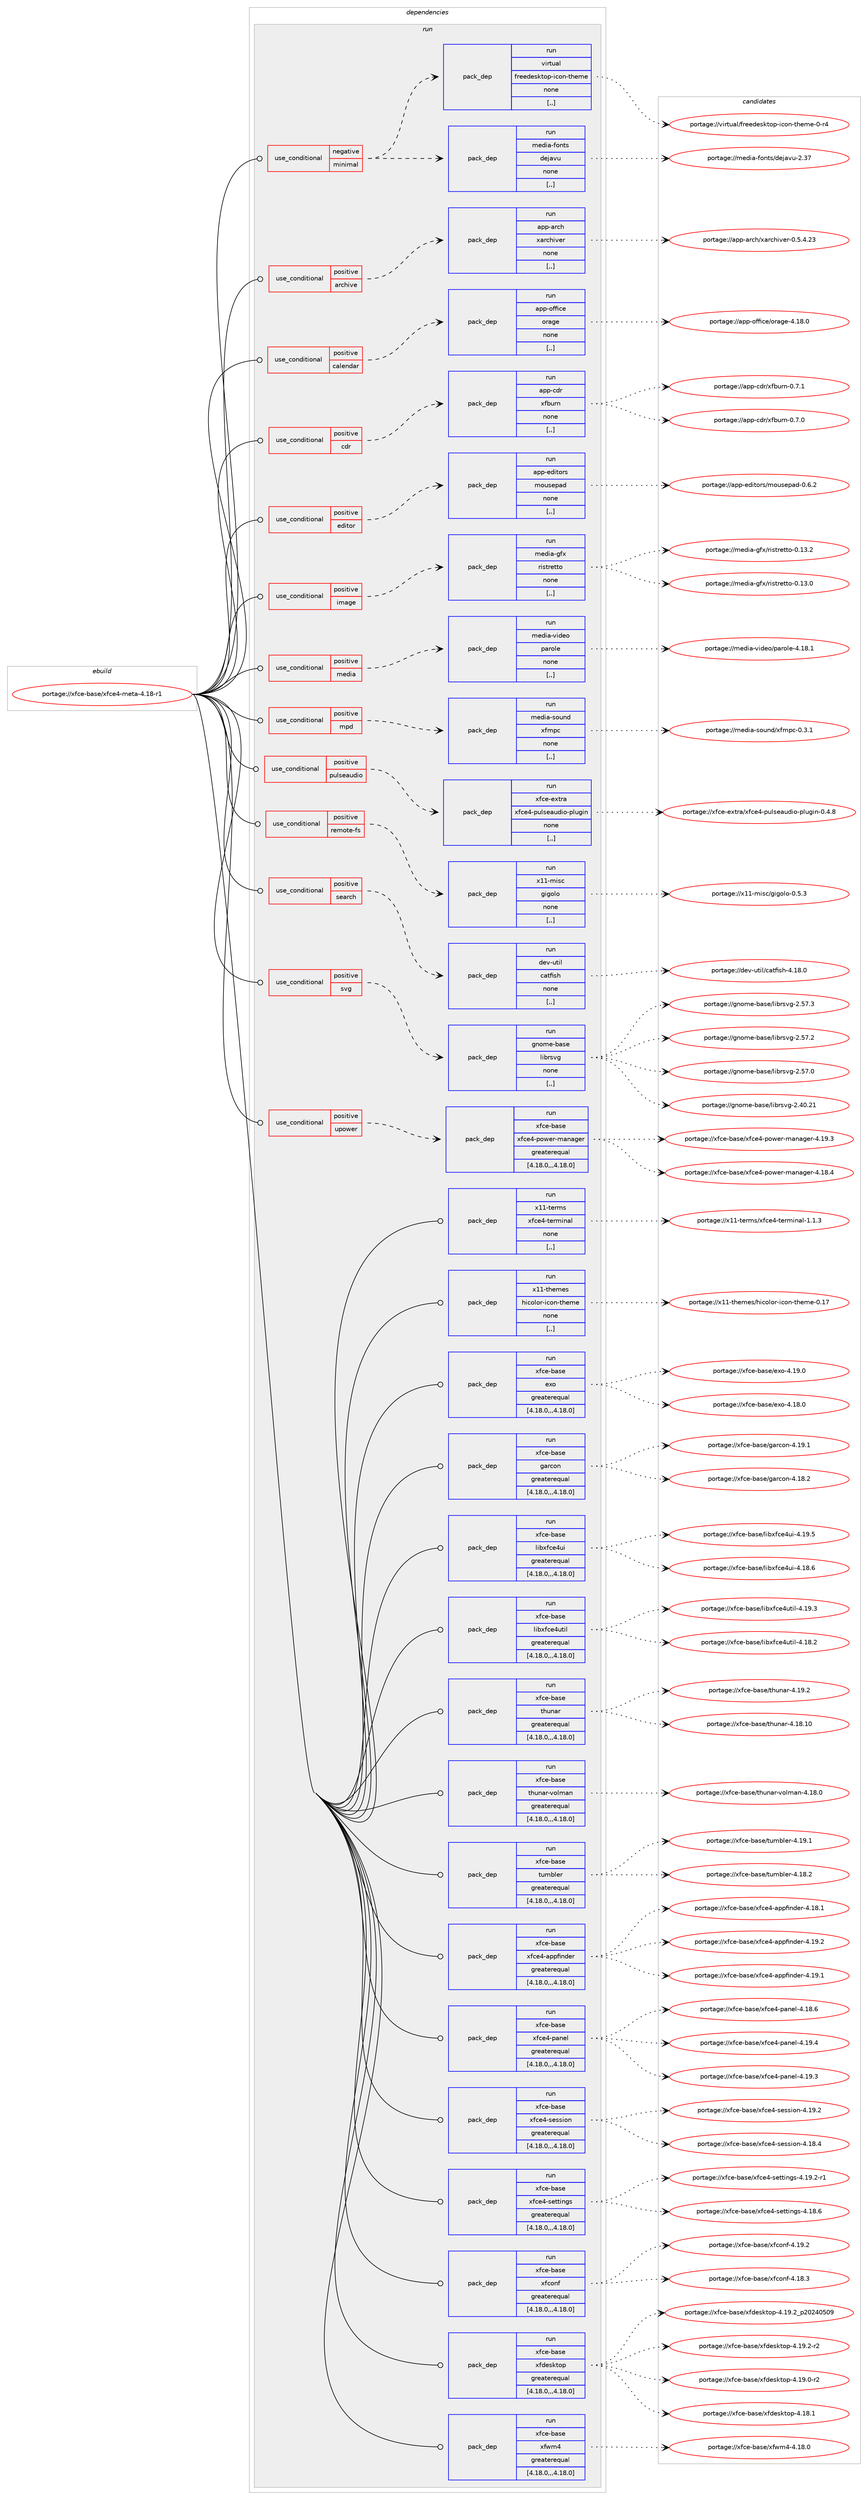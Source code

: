 digraph prolog {

# *************
# Graph options
# *************

newrank=true;
concentrate=true;
compound=true;
graph [rankdir=LR,fontname=Helvetica,fontsize=10,ranksep=1.5];#, ranksep=2.5, nodesep=0.2];
edge  [arrowhead=vee];
node  [fontname=Helvetica,fontsize=10];

# **********
# The ebuild
# **********

subgraph cluster_leftcol {
color=gray;
label=<<i>ebuild</i>>;
id [label="portage://xfce-base/xfce4-meta-4.18-r1", color=red, width=4, href="../xfce-base/xfce4-meta-4.18-r1.svg"];
}

# ****************
# The dependencies
# ****************

subgraph cluster_midcol {
color=gray;
label=<<i>dependencies</i>>;
subgraph cluster_compile {
fillcolor="#eeeeee";
style=filled;
label=<<i>compile</i>>;
}
subgraph cluster_compileandrun {
fillcolor="#eeeeee";
style=filled;
label=<<i>compile and run</i>>;
}
subgraph cluster_run {
fillcolor="#eeeeee";
style=filled;
label=<<i>run</i>>;
subgraph cond772 {
dependency4377 [label=<<TABLE BORDER="0" CELLBORDER="1" CELLSPACING="0" CELLPADDING="4"><TR><TD ROWSPAN="3" CELLPADDING="10">use_conditional</TD></TR><TR><TD>negative</TD></TR><TR><TD>minimal</TD></TR></TABLE>>, shape=none, color=red];
subgraph pack3534 {
dependency4378 [label=<<TABLE BORDER="0" CELLBORDER="1" CELLSPACING="0" CELLPADDING="4" WIDTH="220"><TR><TD ROWSPAN="6" CELLPADDING="30">pack_dep</TD></TR><TR><TD WIDTH="110">run</TD></TR><TR><TD>media-fonts</TD></TR><TR><TD>dejavu</TD></TR><TR><TD>none</TD></TR><TR><TD>[,,]</TD></TR></TABLE>>, shape=none, color=blue];
}
dependency4377:e -> dependency4378:w [weight=20,style="dashed",arrowhead="vee"];
subgraph pack3535 {
dependency4379 [label=<<TABLE BORDER="0" CELLBORDER="1" CELLSPACING="0" CELLPADDING="4" WIDTH="220"><TR><TD ROWSPAN="6" CELLPADDING="30">pack_dep</TD></TR><TR><TD WIDTH="110">run</TD></TR><TR><TD>virtual</TD></TR><TR><TD>freedesktop-icon-theme</TD></TR><TR><TD>none</TD></TR><TR><TD>[,,]</TD></TR></TABLE>>, shape=none, color=blue];
}
dependency4377:e -> dependency4379:w [weight=20,style="dashed",arrowhead="vee"];
}
id:e -> dependency4377:w [weight=20,style="solid",arrowhead="odot"];
subgraph cond773 {
dependency4380 [label=<<TABLE BORDER="0" CELLBORDER="1" CELLSPACING="0" CELLPADDING="4"><TR><TD ROWSPAN="3" CELLPADDING="10">use_conditional</TD></TR><TR><TD>positive</TD></TR><TR><TD>archive</TD></TR></TABLE>>, shape=none, color=red];
subgraph pack3536 {
dependency4381 [label=<<TABLE BORDER="0" CELLBORDER="1" CELLSPACING="0" CELLPADDING="4" WIDTH="220"><TR><TD ROWSPAN="6" CELLPADDING="30">pack_dep</TD></TR><TR><TD WIDTH="110">run</TD></TR><TR><TD>app-arch</TD></TR><TR><TD>xarchiver</TD></TR><TR><TD>none</TD></TR><TR><TD>[,,]</TD></TR></TABLE>>, shape=none, color=blue];
}
dependency4380:e -> dependency4381:w [weight=20,style="dashed",arrowhead="vee"];
}
id:e -> dependency4380:w [weight=20,style="solid",arrowhead="odot"];
subgraph cond774 {
dependency4382 [label=<<TABLE BORDER="0" CELLBORDER="1" CELLSPACING="0" CELLPADDING="4"><TR><TD ROWSPAN="3" CELLPADDING="10">use_conditional</TD></TR><TR><TD>positive</TD></TR><TR><TD>calendar</TD></TR></TABLE>>, shape=none, color=red];
subgraph pack3537 {
dependency4383 [label=<<TABLE BORDER="0" CELLBORDER="1" CELLSPACING="0" CELLPADDING="4" WIDTH="220"><TR><TD ROWSPAN="6" CELLPADDING="30">pack_dep</TD></TR><TR><TD WIDTH="110">run</TD></TR><TR><TD>app-office</TD></TR><TR><TD>orage</TD></TR><TR><TD>none</TD></TR><TR><TD>[,,]</TD></TR></TABLE>>, shape=none, color=blue];
}
dependency4382:e -> dependency4383:w [weight=20,style="dashed",arrowhead="vee"];
}
id:e -> dependency4382:w [weight=20,style="solid",arrowhead="odot"];
subgraph cond775 {
dependency4384 [label=<<TABLE BORDER="0" CELLBORDER="1" CELLSPACING="0" CELLPADDING="4"><TR><TD ROWSPAN="3" CELLPADDING="10">use_conditional</TD></TR><TR><TD>positive</TD></TR><TR><TD>cdr</TD></TR></TABLE>>, shape=none, color=red];
subgraph pack3538 {
dependency4385 [label=<<TABLE BORDER="0" CELLBORDER="1" CELLSPACING="0" CELLPADDING="4" WIDTH="220"><TR><TD ROWSPAN="6" CELLPADDING="30">pack_dep</TD></TR><TR><TD WIDTH="110">run</TD></TR><TR><TD>app-cdr</TD></TR><TR><TD>xfburn</TD></TR><TR><TD>none</TD></TR><TR><TD>[,,]</TD></TR></TABLE>>, shape=none, color=blue];
}
dependency4384:e -> dependency4385:w [weight=20,style="dashed",arrowhead="vee"];
}
id:e -> dependency4384:w [weight=20,style="solid",arrowhead="odot"];
subgraph cond776 {
dependency4386 [label=<<TABLE BORDER="0" CELLBORDER="1" CELLSPACING="0" CELLPADDING="4"><TR><TD ROWSPAN="3" CELLPADDING="10">use_conditional</TD></TR><TR><TD>positive</TD></TR><TR><TD>editor</TD></TR></TABLE>>, shape=none, color=red];
subgraph pack3539 {
dependency4387 [label=<<TABLE BORDER="0" CELLBORDER="1" CELLSPACING="0" CELLPADDING="4" WIDTH="220"><TR><TD ROWSPAN="6" CELLPADDING="30">pack_dep</TD></TR><TR><TD WIDTH="110">run</TD></TR><TR><TD>app-editors</TD></TR><TR><TD>mousepad</TD></TR><TR><TD>none</TD></TR><TR><TD>[,,]</TD></TR></TABLE>>, shape=none, color=blue];
}
dependency4386:e -> dependency4387:w [weight=20,style="dashed",arrowhead="vee"];
}
id:e -> dependency4386:w [weight=20,style="solid",arrowhead="odot"];
subgraph cond777 {
dependency4388 [label=<<TABLE BORDER="0" CELLBORDER="1" CELLSPACING="0" CELLPADDING="4"><TR><TD ROWSPAN="3" CELLPADDING="10">use_conditional</TD></TR><TR><TD>positive</TD></TR><TR><TD>image</TD></TR></TABLE>>, shape=none, color=red];
subgraph pack3540 {
dependency4389 [label=<<TABLE BORDER="0" CELLBORDER="1" CELLSPACING="0" CELLPADDING="4" WIDTH="220"><TR><TD ROWSPAN="6" CELLPADDING="30">pack_dep</TD></TR><TR><TD WIDTH="110">run</TD></TR><TR><TD>media-gfx</TD></TR><TR><TD>ristretto</TD></TR><TR><TD>none</TD></TR><TR><TD>[,,]</TD></TR></TABLE>>, shape=none, color=blue];
}
dependency4388:e -> dependency4389:w [weight=20,style="dashed",arrowhead="vee"];
}
id:e -> dependency4388:w [weight=20,style="solid",arrowhead="odot"];
subgraph cond778 {
dependency4390 [label=<<TABLE BORDER="0" CELLBORDER="1" CELLSPACING="0" CELLPADDING="4"><TR><TD ROWSPAN="3" CELLPADDING="10">use_conditional</TD></TR><TR><TD>positive</TD></TR><TR><TD>media</TD></TR></TABLE>>, shape=none, color=red];
subgraph pack3541 {
dependency4391 [label=<<TABLE BORDER="0" CELLBORDER="1" CELLSPACING="0" CELLPADDING="4" WIDTH="220"><TR><TD ROWSPAN="6" CELLPADDING="30">pack_dep</TD></TR><TR><TD WIDTH="110">run</TD></TR><TR><TD>media-video</TD></TR><TR><TD>parole</TD></TR><TR><TD>none</TD></TR><TR><TD>[,,]</TD></TR></TABLE>>, shape=none, color=blue];
}
dependency4390:e -> dependency4391:w [weight=20,style="dashed",arrowhead="vee"];
}
id:e -> dependency4390:w [weight=20,style="solid",arrowhead="odot"];
subgraph cond779 {
dependency4392 [label=<<TABLE BORDER="0" CELLBORDER="1" CELLSPACING="0" CELLPADDING="4"><TR><TD ROWSPAN="3" CELLPADDING="10">use_conditional</TD></TR><TR><TD>positive</TD></TR><TR><TD>mpd</TD></TR></TABLE>>, shape=none, color=red];
subgraph pack3542 {
dependency4393 [label=<<TABLE BORDER="0" CELLBORDER="1" CELLSPACING="0" CELLPADDING="4" WIDTH="220"><TR><TD ROWSPAN="6" CELLPADDING="30">pack_dep</TD></TR><TR><TD WIDTH="110">run</TD></TR><TR><TD>media-sound</TD></TR><TR><TD>xfmpc</TD></TR><TR><TD>none</TD></TR><TR><TD>[,,]</TD></TR></TABLE>>, shape=none, color=blue];
}
dependency4392:e -> dependency4393:w [weight=20,style="dashed",arrowhead="vee"];
}
id:e -> dependency4392:w [weight=20,style="solid",arrowhead="odot"];
subgraph cond780 {
dependency4394 [label=<<TABLE BORDER="0" CELLBORDER="1" CELLSPACING="0" CELLPADDING="4"><TR><TD ROWSPAN="3" CELLPADDING="10">use_conditional</TD></TR><TR><TD>positive</TD></TR><TR><TD>pulseaudio</TD></TR></TABLE>>, shape=none, color=red];
subgraph pack3543 {
dependency4395 [label=<<TABLE BORDER="0" CELLBORDER="1" CELLSPACING="0" CELLPADDING="4" WIDTH="220"><TR><TD ROWSPAN="6" CELLPADDING="30">pack_dep</TD></TR><TR><TD WIDTH="110">run</TD></TR><TR><TD>xfce-extra</TD></TR><TR><TD>xfce4-pulseaudio-plugin</TD></TR><TR><TD>none</TD></TR><TR><TD>[,,]</TD></TR></TABLE>>, shape=none, color=blue];
}
dependency4394:e -> dependency4395:w [weight=20,style="dashed",arrowhead="vee"];
}
id:e -> dependency4394:w [weight=20,style="solid",arrowhead="odot"];
subgraph cond781 {
dependency4396 [label=<<TABLE BORDER="0" CELLBORDER="1" CELLSPACING="0" CELLPADDING="4"><TR><TD ROWSPAN="3" CELLPADDING="10">use_conditional</TD></TR><TR><TD>positive</TD></TR><TR><TD>remote-fs</TD></TR></TABLE>>, shape=none, color=red];
subgraph pack3544 {
dependency4397 [label=<<TABLE BORDER="0" CELLBORDER="1" CELLSPACING="0" CELLPADDING="4" WIDTH="220"><TR><TD ROWSPAN="6" CELLPADDING="30">pack_dep</TD></TR><TR><TD WIDTH="110">run</TD></TR><TR><TD>x11-misc</TD></TR><TR><TD>gigolo</TD></TR><TR><TD>none</TD></TR><TR><TD>[,,]</TD></TR></TABLE>>, shape=none, color=blue];
}
dependency4396:e -> dependency4397:w [weight=20,style="dashed",arrowhead="vee"];
}
id:e -> dependency4396:w [weight=20,style="solid",arrowhead="odot"];
subgraph cond782 {
dependency4398 [label=<<TABLE BORDER="0" CELLBORDER="1" CELLSPACING="0" CELLPADDING="4"><TR><TD ROWSPAN="3" CELLPADDING="10">use_conditional</TD></TR><TR><TD>positive</TD></TR><TR><TD>search</TD></TR></TABLE>>, shape=none, color=red];
subgraph pack3545 {
dependency4399 [label=<<TABLE BORDER="0" CELLBORDER="1" CELLSPACING="0" CELLPADDING="4" WIDTH="220"><TR><TD ROWSPAN="6" CELLPADDING="30">pack_dep</TD></TR><TR><TD WIDTH="110">run</TD></TR><TR><TD>dev-util</TD></TR><TR><TD>catfish</TD></TR><TR><TD>none</TD></TR><TR><TD>[,,]</TD></TR></TABLE>>, shape=none, color=blue];
}
dependency4398:e -> dependency4399:w [weight=20,style="dashed",arrowhead="vee"];
}
id:e -> dependency4398:w [weight=20,style="solid",arrowhead="odot"];
subgraph cond783 {
dependency4400 [label=<<TABLE BORDER="0" CELLBORDER="1" CELLSPACING="0" CELLPADDING="4"><TR><TD ROWSPAN="3" CELLPADDING="10">use_conditional</TD></TR><TR><TD>positive</TD></TR><TR><TD>svg</TD></TR></TABLE>>, shape=none, color=red];
subgraph pack3546 {
dependency4401 [label=<<TABLE BORDER="0" CELLBORDER="1" CELLSPACING="0" CELLPADDING="4" WIDTH="220"><TR><TD ROWSPAN="6" CELLPADDING="30">pack_dep</TD></TR><TR><TD WIDTH="110">run</TD></TR><TR><TD>gnome-base</TD></TR><TR><TD>librsvg</TD></TR><TR><TD>none</TD></TR><TR><TD>[,,]</TD></TR></TABLE>>, shape=none, color=blue];
}
dependency4400:e -> dependency4401:w [weight=20,style="dashed",arrowhead="vee"];
}
id:e -> dependency4400:w [weight=20,style="solid",arrowhead="odot"];
subgraph cond784 {
dependency4402 [label=<<TABLE BORDER="0" CELLBORDER="1" CELLSPACING="0" CELLPADDING="4"><TR><TD ROWSPAN="3" CELLPADDING="10">use_conditional</TD></TR><TR><TD>positive</TD></TR><TR><TD>upower</TD></TR></TABLE>>, shape=none, color=red];
subgraph pack3547 {
dependency4403 [label=<<TABLE BORDER="0" CELLBORDER="1" CELLSPACING="0" CELLPADDING="4" WIDTH="220"><TR><TD ROWSPAN="6" CELLPADDING="30">pack_dep</TD></TR><TR><TD WIDTH="110">run</TD></TR><TR><TD>xfce-base</TD></TR><TR><TD>xfce4-power-manager</TD></TR><TR><TD>greaterequal</TD></TR><TR><TD>[4.18.0,,,4.18.0]</TD></TR></TABLE>>, shape=none, color=blue];
}
dependency4402:e -> dependency4403:w [weight=20,style="dashed",arrowhead="vee"];
}
id:e -> dependency4402:w [weight=20,style="solid",arrowhead="odot"];
subgraph pack3548 {
dependency4404 [label=<<TABLE BORDER="0" CELLBORDER="1" CELLSPACING="0" CELLPADDING="4" WIDTH="220"><TR><TD ROWSPAN="6" CELLPADDING="30">pack_dep</TD></TR><TR><TD WIDTH="110">run</TD></TR><TR><TD>x11-terms</TD></TR><TR><TD>xfce4-terminal</TD></TR><TR><TD>none</TD></TR><TR><TD>[,,]</TD></TR></TABLE>>, shape=none, color=blue];
}
id:e -> dependency4404:w [weight=20,style="solid",arrowhead="odot"];
subgraph pack3549 {
dependency4405 [label=<<TABLE BORDER="0" CELLBORDER="1" CELLSPACING="0" CELLPADDING="4" WIDTH="220"><TR><TD ROWSPAN="6" CELLPADDING="30">pack_dep</TD></TR><TR><TD WIDTH="110">run</TD></TR><TR><TD>x11-themes</TD></TR><TR><TD>hicolor-icon-theme</TD></TR><TR><TD>none</TD></TR><TR><TD>[,,]</TD></TR></TABLE>>, shape=none, color=blue];
}
id:e -> dependency4405:w [weight=20,style="solid",arrowhead="odot"];
subgraph pack3550 {
dependency4406 [label=<<TABLE BORDER="0" CELLBORDER="1" CELLSPACING="0" CELLPADDING="4" WIDTH="220"><TR><TD ROWSPAN="6" CELLPADDING="30">pack_dep</TD></TR><TR><TD WIDTH="110">run</TD></TR><TR><TD>xfce-base</TD></TR><TR><TD>exo</TD></TR><TR><TD>greaterequal</TD></TR><TR><TD>[4.18.0,,,4.18.0]</TD></TR></TABLE>>, shape=none, color=blue];
}
id:e -> dependency4406:w [weight=20,style="solid",arrowhead="odot"];
subgraph pack3551 {
dependency4407 [label=<<TABLE BORDER="0" CELLBORDER="1" CELLSPACING="0" CELLPADDING="4" WIDTH="220"><TR><TD ROWSPAN="6" CELLPADDING="30">pack_dep</TD></TR><TR><TD WIDTH="110">run</TD></TR><TR><TD>xfce-base</TD></TR><TR><TD>garcon</TD></TR><TR><TD>greaterequal</TD></TR><TR><TD>[4.18.0,,,4.18.0]</TD></TR></TABLE>>, shape=none, color=blue];
}
id:e -> dependency4407:w [weight=20,style="solid",arrowhead="odot"];
subgraph pack3552 {
dependency4408 [label=<<TABLE BORDER="0" CELLBORDER="1" CELLSPACING="0" CELLPADDING="4" WIDTH="220"><TR><TD ROWSPAN="6" CELLPADDING="30">pack_dep</TD></TR><TR><TD WIDTH="110">run</TD></TR><TR><TD>xfce-base</TD></TR><TR><TD>libxfce4ui</TD></TR><TR><TD>greaterequal</TD></TR><TR><TD>[4.18.0,,,4.18.0]</TD></TR></TABLE>>, shape=none, color=blue];
}
id:e -> dependency4408:w [weight=20,style="solid",arrowhead="odot"];
subgraph pack3553 {
dependency4409 [label=<<TABLE BORDER="0" CELLBORDER="1" CELLSPACING="0" CELLPADDING="4" WIDTH="220"><TR><TD ROWSPAN="6" CELLPADDING="30">pack_dep</TD></TR><TR><TD WIDTH="110">run</TD></TR><TR><TD>xfce-base</TD></TR><TR><TD>libxfce4util</TD></TR><TR><TD>greaterequal</TD></TR><TR><TD>[4.18.0,,,4.18.0]</TD></TR></TABLE>>, shape=none, color=blue];
}
id:e -> dependency4409:w [weight=20,style="solid",arrowhead="odot"];
subgraph pack3554 {
dependency4410 [label=<<TABLE BORDER="0" CELLBORDER="1" CELLSPACING="0" CELLPADDING="4" WIDTH="220"><TR><TD ROWSPAN="6" CELLPADDING="30">pack_dep</TD></TR><TR><TD WIDTH="110">run</TD></TR><TR><TD>xfce-base</TD></TR><TR><TD>thunar</TD></TR><TR><TD>greaterequal</TD></TR><TR><TD>[4.18.0,,,4.18.0]</TD></TR></TABLE>>, shape=none, color=blue];
}
id:e -> dependency4410:w [weight=20,style="solid",arrowhead="odot"];
subgraph pack3555 {
dependency4411 [label=<<TABLE BORDER="0" CELLBORDER="1" CELLSPACING="0" CELLPADDING="4" WIDTH="220"><TR><TD ROWSPAN="6" CELLPADDING="30">pack_dep</TD></TR><TR><TD WIDTH="110">run</TD></TR><TR><TD>xfce-base</TD></TR><TR><TD>thunar-volman</TD></TR><TR><TD>greaterequal</TD></TR><TR><TD>[4.18.0,,,4.18.0]</TD></TR></TABLE>>, shape=none, color=blue];
}
id:e -> dependency4411:w [weight=20,style="solid",arrowhead="odot"];
subgraph pack3556 {
dependency4412 [label=<<TABLE BORDER="0" CELLBORDER="1" CELLSPACING="0" CELLPADDING="4" WIDTH="220"><TR><TD ROWSPAN="6" CELLPADDING="30">pack_dep</TD></TR><TR><TD WIDTH="110">run</TD></TR><TR><TD>xfce-base</TD></TR><TR><TD>tumbler</TD></TR><TR><TD>greaterequal</TD></TR><TR><TD>[4.18.0,,,4.18.0]</TD></TR></TABLE>>, shape=none, color=blue];
}
id:e -> dependency4412:w [weight=20,style="solid",arrowhead="odot"];
subgraph pack3557 {
dependency4413 [label=<<TABLE BORDER="0" CELLBORDER="1" CELLSPACING="0" CELLPADDING="4" WIDTH="220"><TR><TD ROWSPAN="6" CELLPADDING="30">pack_dep</TD></TR><TR><TD WIDTH="110">run</TD></TR><TR><TD>xfce-base</TD></TR><TR><TD>xfce4-appfinder</TD></TR><TR><TD>greaterequal</TD></TR><TR><TD>[4.18.0,,,4.18.0]</TD></TR></TABLE>>, shape=none, color=blue];
}
id:e -> dependency4413:w [weight=20,style="solid",arrowhead="odot"];
subgraph pack3558 {
dependency4414 [label=<<TABLE BORDER="0" CELLBORDER="1" CELLSPACING="0" CELLPADDING="4" WIDTH="220"><TR><TD ROWSPAN="6" CELLPADDING="30">pack_dep</TD></TR><TR><TD WIDTH="110">run</TD></TR><TR><TD>xfce-base</TD></TR><TR><TD>xfce4-panel</TD></TR><TR><TD>greaterequal</TD></TR><TR><TD>[4.18.0,,,4.18.0]</TD></TR></TABLE>>, shape=none, color=blue];
}
id:e -> dependency4414:w [weight=20,style="solid",arrowhead="odot"];
subgraph pack3559 {
dependency4415 [label=<<TABLE BORDER="0" CELLBORDER="1" CELLSPACING="0" CELLPADDING="4" WIDTH="220"><TR><TD ROWSPAN="6" CELLPADDING="30">pack_dep</TD></TR><TR><TD WIDTH="110">run</TD></TR><TR><TD>xfce-base</TD></TR><TR><TD>xfce4-session</TD></TR><TR><TD>greaterequal</TD></TR><TR><TD>[4.18.0,,,4.18.0]</TD></TR></TABLE>>, shape=none, color=blue];
}
id:e -> dependency4415:w [weight=20,style="solid",arrowhead="odot"];
subgraph pack3560 {
dependency4416 [label=<<TABLE BORDER="0" CELLBORDER="1" CELLSPACING="0" CELLPADDING="4" WIDTH="220"><TR><TD ROWSPAN="6" CELLPADDING="30">pack_dep</TD></TR><TR><TD WIDTH="110">run</TD></TR><TR><TD>xfce-base</TD></TR><TR><TD>xfce4-settings</TD></TR><TR><TD>greaterequal</TD></TR><TR><TD>[4.18.0,,,4.18.0]</TD></TR></TABLE>>, shape=none, color=blue];
}
id:e -> dependency4416:w [weight=20,style="solid",arrowhead="odot"];
subgraph pack3561 {
dependency4417 [label=<<TABLE BORDER="0" CELLBORDER="1" CELLSPACING="0" CELLPADDING="4" WIDTH="220"><TR><TD ROWSPAN="6" CELLPADDING="30">pack_dep</TD></TR><TR><TD WIDTH="110">run</TD></TR><TR><TD>xfce-base</TD></TR><TR><TD>xfconf</TD></TR><TR><TD>greaterequal</TD></TR><TR><TD>[4.18.0,,,4.18.0]</TD></TR></TABLE>>, shape=none, color=blue];
}
id:e -> dependency4417:w [weight=20,style="solid",arrowhead="odot"];
subgraph pack3562 {
dependency4418 [label=<<TABLE BORDER="0" CELLBORDER="1" CELLSPACING="0" CELLPADDING="4" WIDTH="220"><TR><TD ROWSPAN="6" CELLPADDING="30">pack_dep</TD></TR><TR><TD WIDTH="110">run</TD></TR><TR><TD>xfce-base</TD></TR><TR><TD>xfdesktop</TD></TR><TR><TD>greaterequal</TD></TR><TR><TD>[4.18.0,,,4.18.0]</TD></TR></TABLE>>, shape=none, color=blue];
}
id:e -> dependency4418:w [weight=20,style="solid",arrowhead="odot"];
subgraph pack3563 {
dependency4419 [label=<<TABLE BORDER="0" CELLBORDER="1" CELLSPACING="0" CELLPADDING="4" WIDTH="220"><TR><TD ROWSPAN="6" CELLPADDING="30">pack_dep</TD></TR><TR><TD WIDTH="110">run</TD></TR><TR><TD>xfce-base</TD></TR><TR><TD>xfwm4</TD></TR><TR><TD>greaterequal</TD></TR><TR><TD>[4.18.0,,,4.18.0]</TD></TR></TABLE>>, shape=none, color=blue];
}
id:e -> dependency4419:w [weight=20,style="solid",arrowhead="odot"];
}
}

# **************
# The candidates
# **************

subgraph cluster_choices {
rank=same;
color=gray;
label=<<i>candidates</i>>;

subgraph choice3534 {
color=black;
nodesep=1;
choice109101100105974510211111011611547100101106971181174550465155 [label="portage://media-fonts/dejavu-2.37", color=red, width=4,href="../media-fonts/dejavu-2.37.svg"];
dependency4378:e -> choice109101100105974510211111011611547100101106971181174550465155:w [style=dotted,weight="100"];
}
subgraph choice3535 {
color=black;
nodesep=1;
choice118105114116117971084710211410110110010111510711611111245105991111104511610410110910145484511452 [label="portage://virtual/freedesktop-icon-theme-0-r4", color=red, width=4,href="../virtual/freedesktop-icon-theme-0-r4.svg"];
dependency4379:e -> choice118105114116117971084710211410110110010111510711611111245105991111104511610410110910145484511452:w [style=dotted,weight="100"];
}
subgraph choice3536 {
color=black;
nodesep=1;
choice97112112459711499104471209711499104105118101114454846534652465051 [label="portage://app-arch/xarchiver-0.5.4.23", color=red, width=4,href="../app-arch/xarchiver-0.5.4.23.svg"];
dependency4381:e -> choice97112112459711499104471209711499104105118101114454846534652465051:w [style=dotted,weight="100"];
}
subgraph choice3537 {
color=black;
nodesep=1;
choice971121124511110210210599101471111149710310145524649564648 [label="portage://app-office/orage-4.18.0", color=red, width=4,href="../app-office/orage-4.18.0.svg"];
dependency4383:e -> choice971121124511110210210599101471111149710310145524649564648:w [style=dotted,weight="100"];
}
subgraph choice3538 {
color=black;
nodesep=1;
choice9711211245991001144712010298117114110454846554649 [label="portage://app-cdr/xfburn-0.7.1", color=red, width=4,href="../app-cdr/xfburn-0.7.1.svg"];
choice9711211245991001144712010298117114110454846554648 [label="portage://app-cdr/xfburn-0.7.0", color=red, width=4,href="../app-cdr/xfburn-0.7.0.svg"];
dependency4385:e -> choice9711211245991001144712010298117114110454846554649:w [style=dotted,weight="100"];
dependency4385:e -> choice9711211245991001144712010298117114110454846554648:w [style=dotted,weight="100"];
}
subgraph choice3539 {
color=black;
nodesep=1;
choice97112112451011001051161111141154710911111711510111297100454846544650 [label="portage://app-editors/mousepad-0.6.2", color=red, width=4,href="../app-editors/mousepad-0.6.2.svg"];
dependency4387:e -> choice97112112451011001051161111141154710911111711510111297100454846544650:w [style=dotted,weight="100"];
}
subgraph choice3540 {
color=black;
nodesep=1;
choice10910110010597451031021204711410511511611410111611611145484649514650 [label="portage://media-gfx/ristretto-0.13.2", color=red, width=4,href="../media-gfx/ristretto-0.13.2.svg"];
choice10910110010597451031021204711410511511611410111611611145484649514648 [label="portage://media-gfx/ristretto-0.13.0", color=red, width=4,href="../media-gfx/ristretto-0.13.0.svg"];
dependency4389:e -> choice10910110010597451031021204711410511511611410111611611145484649514650:w [style=dotted,weight="100"];
dependency4389:e -> choice10910110010597451031021204711410511511611410111611611145484649514648:w [style=dotted,weight="100"];
}
subgraph choice3541 {
color=black;
nodesep=1;
choice1091011001059745118105100101111471129711411110810145524649564649 [label="portage://media-video/parole-4.18.1", color=red, width=4,href="../media-video/parole-4.18.1.svg"];
dependency4391:e -> choice1091011001059745118105100101111471129711411110810145524649564649:w [style=dotted,weight="100"];
}
subgraph choice3542 {
color=black;
nodesep=1;
choice10910110010597451151111171101004712010210911299454846514649 [label="portage://media-sound/xfmpc-0.3.1", color=red, width=4,href="../media-sound/xfmpc-0.3.1.svg"];
dependency4393:e -> choice10910110010597451151111171101004712010210911299454846514649:w [style=dotted,weight="100"];
}
subgraph choice3543 {
color=black;
nodesep=1;
choice120102991014510112011611497471201029910152451121171081151019711710010511145112108117103105110454846524656 [label="portage://xfce-extra/xfce4-pulseaudio-plugin-0.4.8", color=red, width=4,href="../xfce-extra/xfce4-pulseaudio-plugin-0.4.8.svg"];
dependency4395:e -> choice120102991014510112011611497471201029910152451121171081151019711710010511145112108117103105110454846524656:w [style=dotted,weight="100"];
}
subgraph choice3544 {
color=black;
nodesep=1;
choice1204949451091051159947103105103111108111454846534651 [label="portage://x11-misc/gigolo-0.5.3", color=red, width=4,href="../x11-misc/gigolo-0.5.3.svg"];
dependency4397:e -> choice1204949451091051159947103105103111108111454846534651:w [style=dotted,weight="100"];
}
subgraph choice3545 {
color=black;
nodesep=1;
choice1001011184511711610510847999711610210511510445524649564648 [label="portage://dev-util/catfish-4.18.0", color=red, width=4,href="../dev-util/catfish-4.18.0.svg"];
dependency4399:e -> choice1001011184511711610510847999711610210511510445524649564648:w [style=dotted,weight="100"];
}
subgraph choice3546 {
color=black;
nodesep=1;
choice103110111109101459897115101471081059811411511810345504653554651 [label="portage://gnome-base/librsvg-2.57.3", color=red, width=4,href="../gnome-base/librsvg-2.57.3.svg"];
choice103110111109101459897115101471081059811411511810345504653554650 [label="portage://gnome-base/librsvg-2.57.2", color=red, width=4,href="../gnome-base/librsvg-2.57.2.svg"];
choice103110111109101459897115101471081059811411511810345504653554648 [label="portage://gnome-base/librsvg-2.57.0", color=red, width=4,href="../gnome-base/librsvg-2.57.0.svg"];
choice10311011110910145989711510147108105981141151181034550465248465049 [label="portage://gnome-base/librsvg-2.40.21", color=red, width=4,href="../gnome-base/librsvg-2.40.21.svg"];
dependency4401:e -> choice103110111109101459897115101471081059811411511810345504653554651:w [style=dotted,weight="100"];
dependency4401:e -> choice103110111109101459897115101471081059811411511810345504653554650:w [style=dotted,weight="100"];
dependency4401:e -> choice103110111109101459897115101471081059811411511810345504653554648:w [style=dotted,weight="100"];
dependency4401:e -> choice10311011110910145989711510147108105981141151181034550465248465049:w [style=dotted,weight="100"];
}
subgraph choice3547 {
color=black;
nodesep=1;
choice120102991014598971151014712010299101524511211111910111445109971109710310111445524649574651 [label="portage://xfce-base/xfce4-power-manager-4.19.3", color=red, width=4,href="../xfce-base/xfce4-power-manager-4.19.3.svg"];
choice120102991014598971151014712010299101524511211111910111445109971109710310111445524649564652 [label="portage://xfce-base/xfce4-power-manager-4.18.4", color=red, width=4,href="../xfce-base/xfce4-power-manager-4.18.4.svg"];
dependency4403:e -> choice120102991014598971151014712010299101524511211111910111445109971109710310111445524649574651:w [style=dotted,weight="100"];
dependency4403:e -> choice120102991014598971151014712010299101524511211111910111445109971109710310111445524649564652:w [style=dotted,weight="100"];
}
subgraph choice3548 {
color=black;
nodesep=1;
choice1204949451161011141091154712010299101524511610111410910511097108454946494651 [label="portage://x11-terms/xfce4-terminal-1.1.3", color=red, width=4,href="../x11-terms/xfce4-terminal-1.1.3.svg"];
dependency4404:e -> choice1204949451161011141091154712010299101524511610111410910511097108454946494651:w [style=dotted,weight="100"];
}
subgraph choice3549 {
color=black;
nodesep=1;
choice12049494511610410110910111547104105991111081111144510599111110451161041011091014548464955 [label="portage://x11-themes/hicolor-icon-theme-0.17", color=red, width=4,href="../x11-themes/hicolor-icon-theme-0.17.svg"];
dependency4405:e -> choice12049494511610410110910111547104105991111081111144510599111110451161041011091014548464955:w [style=dotted,weight="100"];
}
subgraph choice3550 {
color=black;
nodesep=1;
choice120102991014598971151014710112011145524649574648 [label="portage://xfce-base/exo-4.19.0", color=red, width=4,href="../xfce-base/exo-4.19.0.svg"];
choice120102991014598971151014710112011145524649564648 [label="portage://xfce-base/exo-4.18.0", color=red, width=4,href="../xfce-base/exo-4.18.0.svg"];
dependency4406:e -> choice120102991014598971151014710112011145524649574648:w [style=dotted,weight="100"];
dependency4406:e -> choice120102991014598971151014710112011145524649564648:w [style=dotted,weight="100"];
}
subgraph choice3551 {
color=black;
nodesep=1;
choice1201029910145989711510147103971149911111045524649574649 [label="portage://xfce-base/garcon-4.19.1", color=red, width=4,href="../xfce-base/garcon-4.19.1.svg"];
choice1201029910145989711510147103971149911111045524649564650 [label="portage://xfce-base/garcon-4.18.2", color=red, width=4,href="../xfce-base/garcon-4.18.2.svg"];
dependency4407:e -> choice1201029910145989711510147103971149911111045524649574649:w [style=dotted,weight="100"];
dependency4407:e -> choice1201029910145989711510147103971149911111045524649564650:w [style=dotted,weight="100"];
}
subgraph choice3552 {
color=black;
nodesep=1;
choice120102991014598971151014710810598120102991015211710545524649574653 [label="portage://xfce-base/libxfce4ui-4.19.5", color=red, width=4,href="../xfce-base/libxfce4ui-4.19.5.svg"];
choice120102991014598971151014710810598120102991015211710545524649564654 [label="portage://xfce-base/libxfce4ui-4.18.6", color=red, width=4,href="../xfce-base/libxfce4ui-4.18.6.svg"];
dependency4408:e -> choice120102991014598971151014710810598120102991015211710545524649574653:w [style=dotted,weight="100"];
dependency4408:e -> choice120102991014598971151014710810598120102991015211710545524649564654:w [style=dotted,weight="100"];
}
subgraph choice3553 {
color=black;
nodesep=1;
choice120102991014598971151014710810598120102991015211711610510845524649574651 [label="portage://xfce-base/libxfce4util-4.19.3", color=red, width=4,href="../xfce-base/libxfce4util-4.19.3.svg"];
choice120102991014598971151014710810598120102991015211711610510845524649564650 [label="portage://xfce-base/libxfce4util-4.18.2", color=red, width=4,href="../xfce-base/libxfce4util-4.18.2.svg"];
dependency4409:e -> choice120102991014598971151014710810598120102991015211711610510845524649574651:w [style=dotted,weight="100"];
dependency4409:e -> choice120102991014598971151014710810598120102991015211711610510845524649564650:w [style=dotted,weight="100"];
}
subgraph choice3554 {
color=black;
nodesep=1;
choice12010299101459897115101471161041171109711445524649574650 [label="portage://xfce-base/thunar-4.19.2", color=red, width=4,href="../xfce-base/thunar-4.19.2.svg"];
choice1201029910145989711510147116104117110971144552464956464948 [label="portage://xfce-base/thunar-4.18.10", color=red, width=4,href="../xfce-base/thunar-4.18.10.svg"];
dependency4410:e -> choice12010299101459897115101471161041171109711445524649574650:w [style=dotted,weight="100"];
dependency4410:e -> choice1201029910145989711510147116104117110971144552464956464948:w [style=dotted,weight="100"];
}
subgraph choice3555 {
color=black;
nodesep=1;
choice120102991014598971151014711610411711097114451181111081099711045524649564648 [label="portage://xfce-base/thunar-volman-4.18.0", color=red, width=4,href="../xfce-base/thunar-volman-4.18.0.svg"];
dependency4411:e -> choice120102991014598971151014711610411711097114451181111081099711045524649564648:w [style=dotted,weight="100"];
}
subgraph choice3556 {
color=black;
nodesep=1;
choice12010299101459897115101471161171099810810111445524649574649 [label="portage://xfce-base/tumbler-4.19.1", color=red, width=4,href="../xfce-base/tumbler-4.19.1.svg"];
choice12010299101459897115101471161171099810810111445524649564650 [label="portage://xfce-base/tumbler-4.18.2", color=red, width=4,href="../xfce-base/tumbler-4.18.2.svg"];
dependency4412:e -> choice12010299101459897115101471161171099810810111445524649574649:w [style=dotted,weight="100"];
dependency4412:e -> choice12010299101459897115101471161171099810810111445524649564650:w [style=dotted,weight="100"];
}
subgraph choice3557 {
color=black;
nodesep=1;
choice12010299101459897115101471201029910152459711211210210511010010111445524649574650 [label="portage://xfce-base/xfce4-appfinder-4.19.2", color=red, width=4,href="../xfce-base/xfce4-appfinder-4.19.2.svg"];
choice12010299101459897115101471201029910152459711211210210511010010111445524649574649 [label="portage://xfce-base/xfce4-appfinder-4.19.1", color=red, width=4,href="../xfce-base/xfce4-appfinder-4.19.1.svg"];
choice12010299101459897115101471201029910152459711211210210511010010111445524649564649 [label="portage://xfce-base/xfce4-appfinder-4.18.1", color=red, width=4,href="../xfce-base/xfce4-appfinder-4.18.1.svg"];
dependency4413:e -> choice12010299101459897115101471201029910152459711211210210511010010111445524649574650:w [style=dotted,weight="100"];
dependency4413:e -> choice12010299101459897115101471201029910152459711211210210511010010111445524649574649:w [style=dotted,weight="100"];
dependency4413:e -> choice12010299101459897115101471201029910152459711211210210511010010111445524649564649:w [style=dotted,weight="100"];
}
subgraph choice3558 {
color=black;
nodesep=1;
choice12010299101459897115101471201029910152451129711010110845524649574652 [label="portage://xfce-base/xfce4-panel-4.19.4", color=red, width=4,href="../xfce-base/xfce4-panel-4.19.4.svg"];
choice12010299101459897115101471201029910152451129711010110845524649574651 [label="portage://xfce-base/xfce4-panel-4.19.3", color=red, width=4,href="../xfce-base/xfce4-panel-4.19.3.svg"];
choice12010299101459897115101471201029910152451129711010110845524649564654 [label="portage://xfce-base/xfce4-panel-4.18.6", color=red, width=4,href="../xfce-base/xfce4-panel-4.18.6.svg"];
dependency4414:e -> choice12010299101459897115101471201029910152451129711010110845524649574652:w [style=dotted,weight="100"];
dependency4414:e -> choice12010299101459897115101471201029910152451129711010110845524649574651:w [style=dotted,weight="100"];
dependency4414:e -> choice12010299101459897115101471201029910152451129711010110845524649564654:w [style=dotted,weight="100"];
}
subgraph choice3559 {
color=black;
nodesep=1;
choice120102991014598971151014712010299101524511510111511510511111045524649574650 [label="portage://xfce-base/xfce4-session-4.19.2", color=red, width=4,href="../xfce-base/xfce4-session-4.19.2.svg"];
choice120102991014598971151014712010299101524511510111511510511111045524649564652 [label="portage://xfce-base/xfce4-session-4.18.4", color=red, width=4,href="../xfce-base/xfce4-session-4.18.4.svg"];
dependency4415:e -> choice120102991014598971151014712010299101524511510111511510511111045524649574650:w [style=dotted,weight="100"];
dependency4415:e -> choice120102991014598971151014712010299101524511510111511510511111045524649564652:w [style=dotted,weight="100"];
}
subgraph choice3560 {
color=black;
nodesep=1;
choice1201029910145989711510147120102991015245115101116116105110103115455246495746504511449 [label="portage://xfce-base/xfce4-settings-4.19.2-r1", color=red, width=4,href="../xfce-base/xfce4-settings-4.19.2-r1.svg"];
choice120102991014598971151014712010299101524511510111611610511010311545524649564654 [label="portage://xfce-base/xfce4-settings-4.18.6", color=red, width=4,href="../xfce-base/xfce4-settings-4.18.6.svg"];
dependency4416:e -> choice1201029910145989711510147120102991015245115101116116105110103115455246495746504511449:w [style=dotted,weight="100"];
dependency4416:e -> choice120102991014598971151014712010299101524511510111611610511010311545524649564654:w [style=dotted,weight="100"];
}
subgraph choice3561 {
color=black;
nodesep=1;
choice12010299101459897115101471201029911111010245524649574650 [label="portage://xfce-base/xfconf-4.19.2", color=red, width=4,href="../xfce-base/xfconf-4.19.2.svg"];
choice12010299101459897115101471201029911111010245524649564651 [label="portage://xfce-base/xfconf-4.18.3", color=red, width=4,href="../xfce-base/xfconf-4.18.3.svg"];
dependency4417:e -> choice12010299101459897115101471201029911111010245524649574650:w [style=dotted,weight="100"];
dependency4417:e -> choice12010299101459897115101471201029911111010245524649564651:w [style=dotted,weight="100"];
}
subgraph choice3562 {
color=black;
nodesep=1;
choice120102991014598971151014712010210010111510711611111245524649574650951125048505248534857 [label="portage://xfce-base/xfdesktop-4.19.2_p20240509", color=red, width=4,href="../xfce-base/xfdesktop-4.19.2_p20240509.svg"];
choice1201029910145989711510147120102100101115107116111112455246495746504511450 [label="portage://xfce-base/xfdesktop-4.19.2-r2", color=red, width=4,href="../xfce-base/xfdesktop-4.19.2-r2.svg"];
choice1201029910145989711510147120102100101115107116111112455246495746484511450 [label="portage://xfce-base/xfdesktop-4.19.0-r2", color=red, width=4,href="../xfce-base/xfdesktop-4.19.0-r2.svg"];
choice120102991014598971151014712010210010111510711611111245524649564649 [label="portage://xfce-base/xfdesktop-4.18.1", color=red, width=4,href="../xfce-base/xfdesktop-4.18.1.svg"];
dependency4418:e -> choice120102991014598971151014712010210010111510711611111245524649574650951125048505248534857:w [style=dotted,weight="100"];
dependency4418:e -> choice1201029910145989711510147120102100101115107116111112455246495746504511450:w [style=dotted,weight="100"];
dependency4418:e -> choice1201029910145989711510147120102100101115107116111112455246495746484511450:w [style=dotted,weight="100"];
dependency4418:e -> choice120102991014598971151014712010210010111510711611111245524649564649:w [style=dotted,weight="100"];
}
subgraph choice3563 {
color=black;
nodesep=1;
choice12010299101459897115101471201021191095245524649564648 [label="portage://xfce-base/xfwm4-4.18.0", color=red, width=4,href="../xfce-base/xfwm4-4.18.0.svg"];
dependency4419:e -> choice12010299101459897115101471201021191095245524649564648:w [style=dotted,weight="100"];
}
}

}
